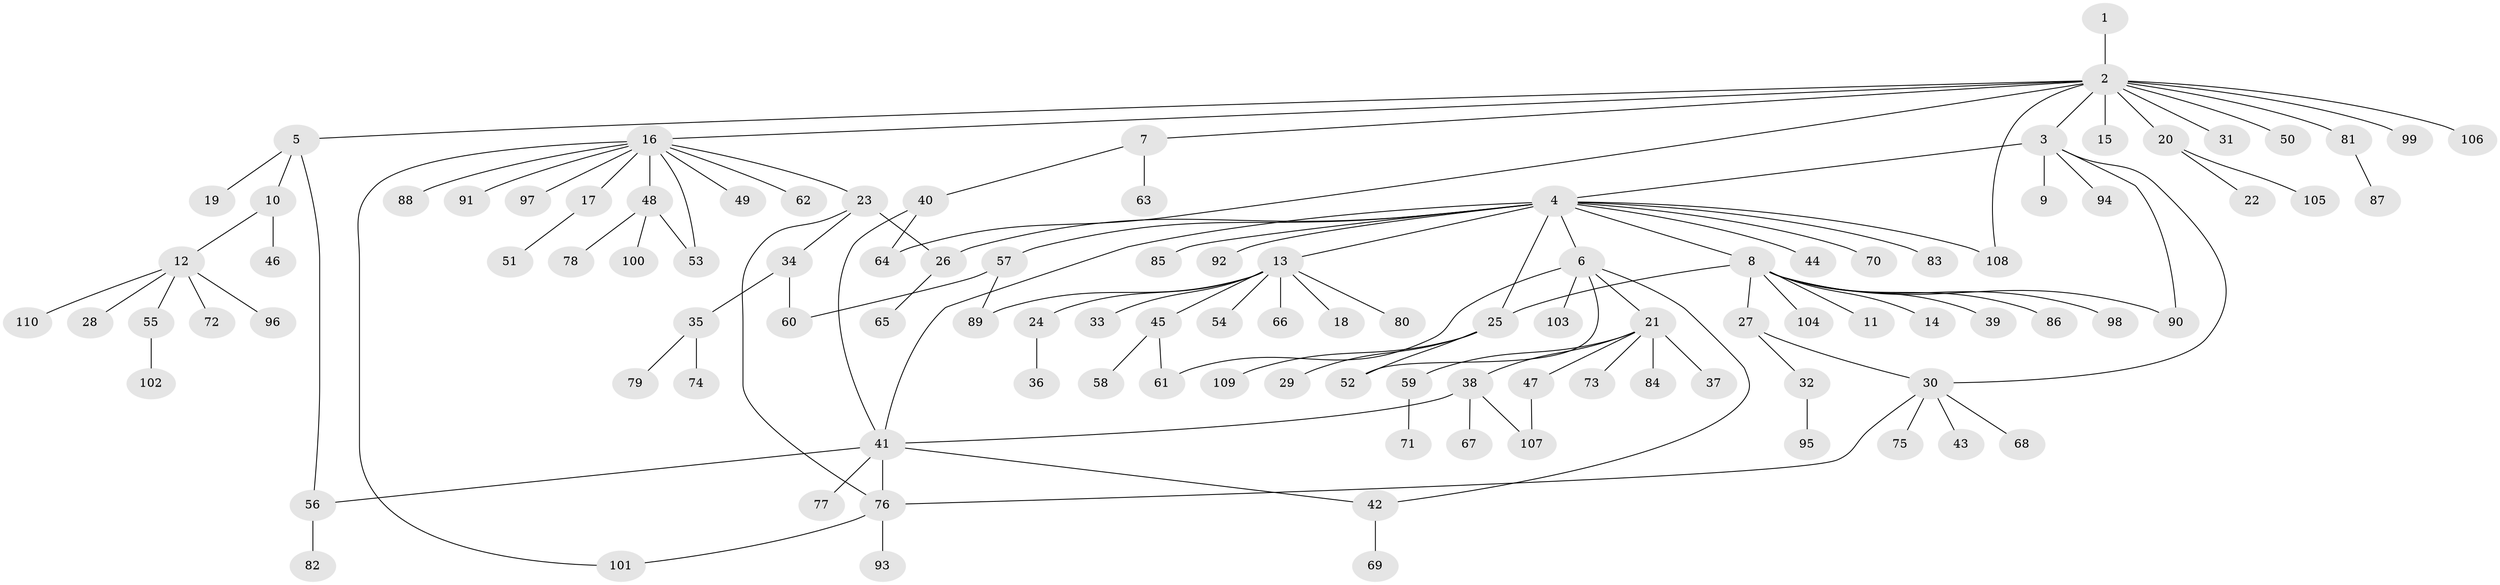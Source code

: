// coarse degree distribution, {7: 0.030303030303030304, 1: 0.8181818181818182, 2: 0.030303030303030304, 3: 0.030303030303030304, 5: 0.030303030303030304, 9: 0.030303030303030304, 15: 0.030303030303030304}
// Generated by graph-tools (version 1.1) at 2025/51/03/04/25 21:51:54]
// undirected, 110 vertices, 128 edges
graph export_dot {
graph [start="1"]
  node [color=gray90,style=filled];
  1;
  2;
  3;
  4;
  5;
  6;
  7;
  8;
  9;
  10;
  11;
  12;
  13;
  14;
  15;
  16;
  17;
  18;
  19;
  20;
  21;
  22;
  23;
  24;
  25;
  26;
  27;
  28;
  29;
  30;
  31;
  32;
  33;
  34;
  35;
  36;
  37;
  38;
  39;
  40;
  41;
  42;
  43;
  44;
  45;
  46;
  47;
  48;
  49;
  50;
  51;
  52;
  53;
  54;
  55;
  56;
  57;
  58;
  59;
  60;
  61;
  62;
  63;
  64;
  65;
  66;
  67;
  68;
  69;
  70;
  71;
  72;
  73;
  74;
  75;
  76;
  77;
  78;
  79;
  80;
  81;
  82;
  83;
  84;
  85;
  86;
  87;
  88;
  89;
  90;
  91;
  92;
  93;
  94;
  95;
  96;
  97;
  98;
  99;
  100;
  101;
  102;
  103;
  104;
  105;
  106;
  107;
  108;
  109;
  110;
  1 -- 2;
  2 -- 3;
  2 -- 5;
  2 -- 7;
  2 -- 15;
  2 -- 16;
  2 -- 20;
  2 -- 31;
  2 -- 50;
  2 -- 64;
  2 -- 81;
  2 -- 99;
  2 -- 106;
  2 -- 108;
  3 -- 4;
  3 -- 9;
  3 -- 30;
  3 -- 90;
  3 -- 94;
  4 -- 6;
  4 -- 8;
  4 -- 13;
  4 -- 25;
  4 -- 26;
  4 -- 41;
  4 -- 44;
  4 -- 57;
  4 -- 70;
  4 -- 83;
  4 -- 85;
  4 -- 92;
  4 -- 108;
  5 -- 10;
  5 -- 19;
  5 -- 56;
  6 -- 21;
  6 -- 42;
  6 -- 52;
  6 -- 61;
  6 -- 103;
  7 -- 40;
  7 -- 63;
  8 -- 11;
  8 -- 14;
  8 -- 25;
  8 -- 27;
  8 -- 39;
  8 -- 86;
  8 -- 90;
  8 -- 98;
  8 -- 104;
  10 -- 12;
  10 -- 46;
  12 -- 28;
  12 -- 55;
  12 -- 72;
  12 -- 96;
  12 -- 110;
  13 -- 18;
  13 -- 24;
  13 -- 33;
  13 -- 45;
  13 -- 54;
  13 -- 66;
  13 -- 80;
  13 -- 89;
  16 -- 17;
  16 -- 23;
  16 -- 48;
  16 -- 49;
  16 -- 53;
  16 -- 62;
  16 -- 88;
  16 -- 91;
  16 -- 97;
  16 -- 101;
  17 -- 51;
  20 -- 22;
  20 -- 105;
  21 -- 37;
  21 -- 38;
  21 -- 47;
  21 -- 59;
  21 -- 73;
  21 -- 84;
  23 -- 26;
  23 -- 34;
  23 -- 76;
  24 -- 36;
  25 -- 29;
  25 -- 52;
  25 -- 109;
  26 -- 65;
  27 -- 30;
  27 -- 32;
  30 -- 43;
  30 -- 68;
  30 -- 75;
  30 -- 76;
  32 -- 95;
  34 -- 35;
  34 -- 60;
  35 -- 74;
  35 -- 79;
  38 -- 41;
  38 -- 67;
  38 -- 107;
  40 -- 41;
  40 -- 64;
  41 -- 42;
  41 -- 56;
  41 -- 76;
  41 -- 77;
  42 -- 69;
  45 -- 58;
  45 -- 61;
  47 -- 107;
  48 -- 53;
  48 -- 78;
  48 -- 100;
  55 -- 102;
  56 -- 82;
  57 -- 60;
  57 -- 89;
  59 -- 71;
  76 -- 93;
  76 -- 101;
  81 -- 87;
}
